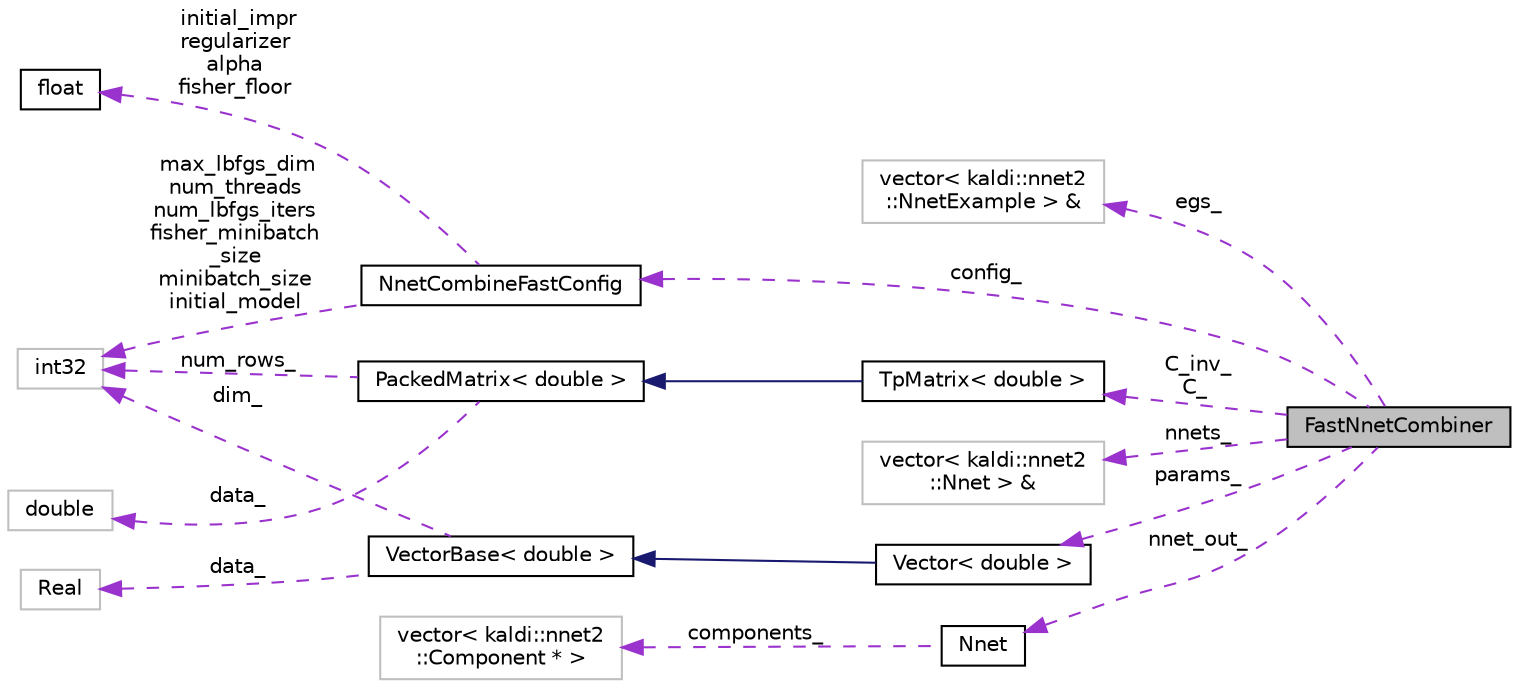 digraph "FastNnetCombiner"
{
  edge [fontname="Helvetica",fontsize="10",labelfontname="Helvetica",labelfontsize="10"];
  node [fontname="Helvetica",fontsize="10",shape=record];
  rankdir="LR";
  Node1 [label="FastNnetCombiner",height=0.2,width=0.4,color="black", fillcolor="grey75", style="filled", fontcolor="black"];
  Node2 -> Node1 [dir="back",color="darkorchid3",fontsize="10",style="dashed",label=" egs_" ,fontname="Helvetica"];
  Node2 [label="vector\< kaldi::nnet2\l::NnetExample \> &",height=0.2,width=0.4,color="grey75", fillcolor="white", style="filled"];
  Node3 -> Node1 [dir="back",color="darkorchid3",fontsize="10",style="dashed",label=" config_" ,fontname="Helvetica"];
  Node3 [label="NnetCombineFastConfig",height=0.2,width=0.4,color="black", fillcolor="white", style="filled",URL="$structkaldi_1_1nnet2_1_1NnetCombineFastConfig.html",tooltip="Configuration class that controls neural net combination, where we combine a number of neural nets..."];
  Node4 -> Node3 [dir="back",color="darkorchid3",fontsize="10",style="dashed",label=" initial_impr\nregularizer\nalpha\nfisher_floor" ,fontname="Helvetica"];
  Node4 [label="float",height=0.2,width=0.4,color="black", fillcolor="white", style="filled",URL="$classfloat.html"];
  Node5 -> Node3 [dir="back",color="darkorchid3",fontsize="10",style="dashed",label=" max_lbfgs_dim\nnum_threads\nnum_lbfgs_iters\nfisher_minibatch\l_size\nminibatch_size\ninitial_model" ,fontname="Helvetica"];
  Node5 [label="int32",height=0.2,width=0.4,color="grey75", fillcolor="white", style="filled"];
  Node6 -> Node1 [dir="back",color="darkorchid3",fontsize="10",style="dashed",label=" C_inv_\nC_" ,fontname="Helvetica"];
  Node6 [label="TpMatrix\< double \>",height=0.2,width=0.4,color="black", fillcolor="white", style="filled",URL="$classkaldi_1_1TpMatrix.html"];
  Node7 -> Node6 [dir="back",color="midnightblue",fontsize="10",style="solid",fontname="Helvetica"];
  Node7 [label="PackedMatrix\< double \>",height=0.2,width=0.4,color="black", fillcolor="white", style="filled",URL="$classkaldi_1_1PackedMatrix.html"];
  Node8 -> Node7 [dir="back",color="darkorchid3",fontsize="10",style="dashed",label=" data_" ,fontname="Helvetica"];
  Node8 [label="double",height=0.2,width=0.4,color="grey75", fillcolor="white", style="filled"];
  Node5 -> Node7 [dir="back",color="darkorchid3",fontsize="10",style="dashed",label=" num_rows_" ,fontname="Helvetica"];
  Node9 -> Node1 [dir="back",color="darkorchid3",fontsize="10",style="dashed",label=" nnets_" ,fontname="Helvetica"];
  Node9 [label="vector\< kaldi::nnet2\l::Nnet \> &",height=0.2,width=0.4,color="grey75", fillcolor="white", style="filled"];
  Node10 -> Node1 [dir="back",color="darkorchid3",fontsize="10",style="dashed",label=" params_" ,fontname="Helvetica"];
  Node10 [label="Vector\< double \>",height=0.2,width=0.4,color="black", fillcolor="white", style="filled",URL="$classkaldi_1_1Vector.html"];
  Node11 -> Node10 [dir="back",color="midnightblue",fontsize="10",style="solid",fontname="Helvetica"];
  Node11 [label="VectorBase\< double \>",height=0.2,width=0.4,color="black", fillcolor="white", style="filled",URL="$classkaldi_1_1VectorBase.html",tooltip="Provides a vector abstraction class. "];
  Node12 -> Node11 [dir="back",color="darkorchid3",fontsize="10",style="dashed",label=" data_" ,fontname="Helvetica"];
  Node12 [label="Real",height=0.2,width=0.4,color="grey75", fillcolor="white", style="filled"];
  Node5 -> Node11 [dir="back",color="darkorchid3",fontsize="10",style="dashed",label=" dim_" ,fontname="Helvetica"];
  Node13 -> Node1 [dir="back",color="darkorchid3",fontsize="10",style="dashed",label=" nnet_out_" ,fontname="Helvetica"];
  Node13 [label="Nnet",height=0.2,width=0.4,color="black", fillcolor="white", style="filled",URL="$classkaldi_1_1nnet2_1_1Nnet.html"];
  Node14 -> Node13 [dir="back",color="darkorchid3",fontsize="10",style="dashed",label=" components_" ,fontname="Helvetica"];
  Node14 [label="vector\< kaldi::nnet2\l::Component * \>",height=0.2,width=0.4,color="grey75", fillcolor="white", style="filled"];
}
